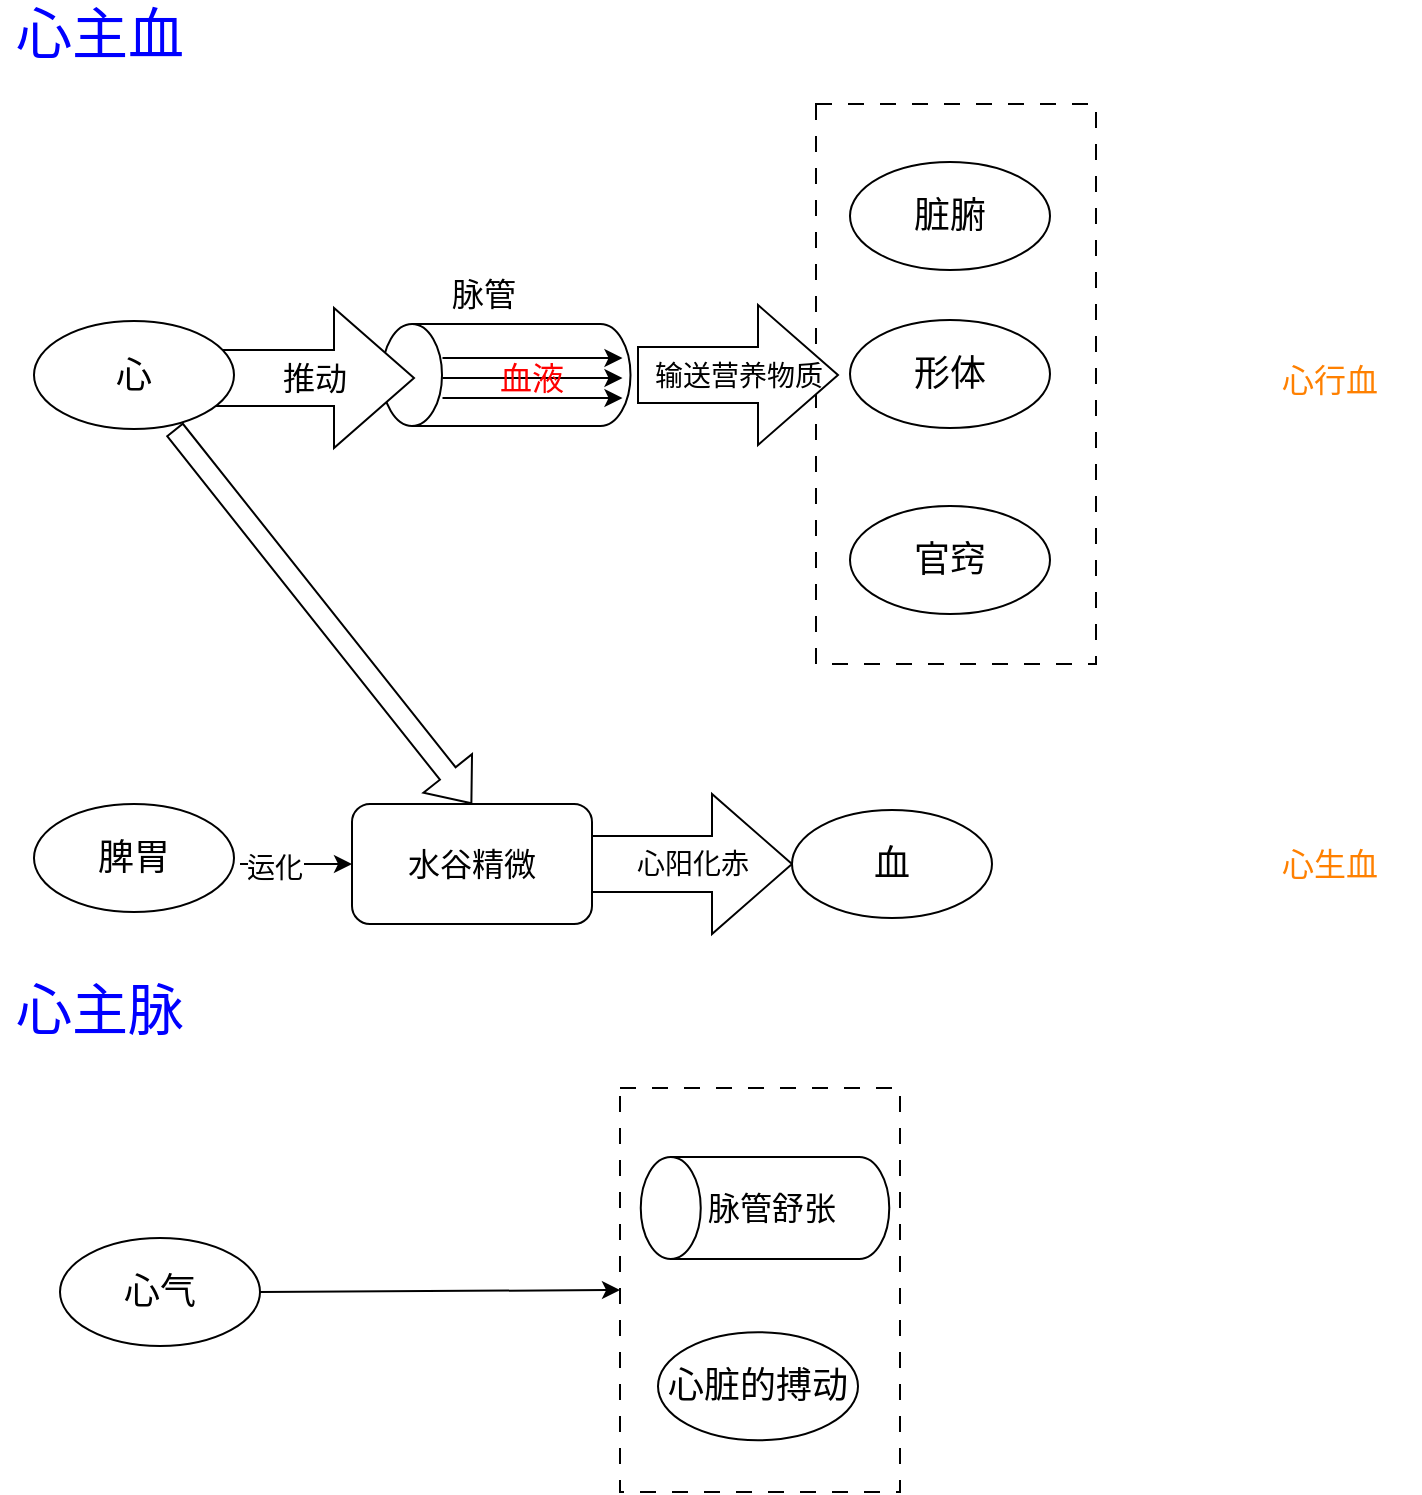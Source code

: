 <mxfile version="22.1.15" type="github">
  <diagram name="第 1 页" id="sFzYDHpx1Lzycq9LIBth">
    <mxGraphModel dx="1050" dy="557" grid="1" gridSize="10" guides="1" tooltips="1" connect="1" arrows="1" fold="1" page="1" pageScale="1" pageWidth="827" pageHeight="1169" math="0" shadow="0">
      <root>
        <mxCell id="0" />
        <mxCell id="1" parent="0" />
        <mxCell id="aVQLpjzn0uQK52kn7M1t-54" value="" style="rounded=0;whiteSpace=wrap;html=1;dashed=1;dashPattern=8 8;" vertex="1" parent="1">
          <mxGeometry x="360" y="592" width="140" height="202" as="geometry" />
        </mxCell>
        <mxCell id="aVQLpjzn0uQK52kn7M1t-24" value="" style="group" vertex="1" connectable="0" parent="1">
          <mxGeometry x="458" y="100" width="140" height="280" as="geometry" />
        </mxCell>
        <mxCell id="aVQLpjzn0uQK52kn7M1t-22" value="" style="rounded=0;whiteSpace=wrap;html=1;dashed=1;dashPattern=8 8;" vertex="1" parent="aVQLpjzn0uQK52kn7M1t-24">
          <mxGeometry width="140" height="280" as="geometry" />
        </mxCell>
        <mxCell id="aVQLpjzn0uQK52kn7M1t-19" value="官窍" style="ellipse;whiteSpace=wrap;html=1;fontSize=18;" vertex="1" parent="aVQLpjzn0uQK52kn7M1t-24">
          <mxGeometry x="17" y="201" width="100" height="54" as="geometry" />
        </mxCell>
        <mxCell id="aVQLpjzn0uQK52kn7M1t-20" value="形体" style="ellipse;whiteSpace=wrap;html=1;fontSize=18;" vertex="1" parent="aVQLpjzn0uQK52kn7M1t-24">
          <mxGeometry x="17" y="108" width="100" height="54" as="geometry" />
        </mxCell>
        <mxCell id="aVQLpjzn0uQK52kn7M1t-21" value="脏腑" style="ellipse;whiteSpace=wrap;html=1;fontSize=18;" vertex="1" parent="aVQLpjzn0uQK52kn7M1t-24">
          <mxGeometry x="17" y="29" width="100" height="54" as="geometry" />
        </mxCell>
        <mxCell id="aVQLpjzn0uQK52kn7M1t-26" value="输送营养物质" style="html=1;shadow=0;dashed=0;align=center;verticalAlign=middle;shape=mxgraph.arrows2.arrow;dy=0.6;dx=40;notch=0;fontSize=14;" vertex="1" parent="1">
          <mxGeometry x="369" y="200.5" width="100" height="70" as="geometry" />
        </mxCell>
        <mxCell id="aVQLpjzn0uQK52kn7M1t-1" value="" style="shape=cylinder3;whiteSpace=wrap;html=1;boundedLbl=1;backgroundOutline=1;size=15;rotation=-90;" vertex="1" parent="1">
          <mxGeometry x="277.63" y="173.38" width="51" height="124.25" as="geometry" />
        </mxCell>
        <mxCell id="aVQLpjzn0uQK52kn7M1t-11" value="推动" style="html=1;shadow=0;dashed=0;align=center;verticalAlign=middle;shape=mxgraph.arrows2.arrow;dy=0.6;dx=40;notch=0;fontSize=16;" vertex="1" parent="1">
          <mxGeometry x="157" y="202" width="100" height="70" as="geometry" />
        </mxCell>
        <mxCell id="aVQLpjzn0uQK52kn7M1t-8" value="" style="group" vertex="1" connectable="0" parent="1">
          <mxGeometry x="271.25" y="227" width="90" height="20" as="geometry" />
        </mxCell>
        <mxCell id="aVQLpjzn0uQK52kn7M1t-3" value="" style="endArrow=classic;html=1;rounded=0;" edge="1" parent="aVQLpjzn0uQK52kn7M1t-8">
          <mxGeometry width="50" height="50" relative="1" as="geometry">
            <mxPoint as="sourcePoint" />
            <mxPoint x="90" as="targetPoint" />
          </mxGeometry>
        </mxCell>
        <mxCell id="aVQLpjzn0uQK52kn7M1t-6" value="" style="endArrow=classic;html=1;rounded=0;" edge="1" parent="aVQLpjzn0uQK52kn7M1t-8">
          <mxGeometry width="50" height="50" relative="1" as="geometry">
            <mxPoint y="10" as="sourcePoint" />
            <mxPoint x="90" y="10" as="targetPoint" />
          </mxGeometry>
        </mxCell>
        <mxCell id="aVQLpjzn0uQK52kn7M1t-7" value="" style="endArrow=classic;html=1;rounded=0;" edge="1" parent="aVQLpjzn0uQK52kn7M1t-8">
          <mxGeometry width="50" height="50" relative="1" as="geometry">
            <mxPoint y="20" as="sourcePoint" />
            <mxPoint x="90" y="20" as="targetPoint" />
          </mxGeometry>
        </mxCell>
        <mxCell id="aVQLpjzn0uQK52kn7M1t-10" value="心" style="ellipse;whiteSpace=wrap;html=1;fontSize=18;" vertex="1" parent="1">
          <mxGeometry x="67" y="208.5" width="100" height="54" as="geometry" />
        </mxCell>
        <mxCell id="aVQLpjzn0uQK52kn7M1t-12" value="脉管" style="text;html=1;strokeColor=none;fillColor=none;align=center;verticalAlign=middle;whiteSpace=wrap;rounded=0;fontSize=16;" vertex="1" parent="1">
          <mxGeometry x="262" y="180" width="60" height="30" as="geometry" />
        </mxCell>
        <mxCell id="aVQLpjzn0uQK52kn7M1t-17" value="血液" style="text;html=1;strokeColor=none;fillColor=none;align=center;verticalAlign=middle;whiteSpace=wrap;rounded=0;fontSize=16;fontColor=#FF0000;" vertex="1" parent="1">
          <mxGeometry x="286.25" y="222" width="60" height="30" as="geometry" />
        </mxCell>
        <mxCell id="aVQLpjzn0uQK52kn7M1t-27" value="&lt;font style=&quot;font-size: 16px;&quot;&gt;心行血&lt;/font&gt;" style="text;html=1;strokeColor=none;fillColor=none;align=center;verticalAlign=middle;whiteSpace=wrap;rounded=0;fontColor=#FF8000;" vertex="1" parent="1">
          <mxGeometry x="670" y="228" width="90" height="19" as="geometry" />
        </mxCell>
        <mxCell id="aVQLpjzn0uQK52kn7M1t-28" value="脾胃" style="ellipse;whiteSpace=wrap;html=1;fontSize=18;" vertex="1" parent="1">
          <mxGeometry x="67" y="450" width="100" height="54" as="geometry" />
        </mxCell>
        <mxCell id="aVQLpjzn0uQK52kn7M1t-29" value="水谷精微" style="rounded=1;whiteSpace=wrap;html=1;fontSize=16;" vertex="1" parent="1">
          <mxGeometry x="226" y="450" width="120" height="60" as="geometry" />
        </mxCell>
        <mxCell id="aVQLpjzn0uQK52kn7M1t-30" value="" style="endArrow=classic;html=1;rounded=0;entryX=0;entryY=0.5;entryDx=0;entryDy=0;" edge="1" parent="1" target="aVQLpjzn0uQK52kn7M1t-29">
          <mxGeometry width="50" height="50" relative="1" as="geometry">
            <mxPoint x="170" y="480" as="sourcePoint" />
            <mxPoint x="220" y="430" as="targetPoint" />
          </mxGeometry>
        </mxCell>
        <mxCell id="aVQLpjzn0uQK52kn7M1t-37" value="&lt;font style=&quot;font-size: 14px;&quot;&gt;运化&lt;/font&gt;" style="edgeLabel;html=1;align=center;verticalAlign=middle;resizable=0;points=[];" vertex="1" connectable="0" parent="aVQLpjzn0uQK52kn7M1t-30">
          <mxGeometry x="-0.4" y="-2" relative="1" as="geometry">
            <mxPoint as="offset" />
          </mxGeometry>
        </mxCell>
        <mxCell id="aVQLpjzn0uQK52kn7M1t-31" value="" style="shape=flexArrow;endArrow=classic;html=1;rounded=0;exitX=0.702;exitY=1.002;exitDx=0;exitDy=0;exitPerimeter=0;entryX=0.5;entryY=0;entryDx=0;entryDy=0;" edge="1" parent="1" source="aVQLpjzn0uQK52kn7M1t-10" target="aVQLpjzn0uQK52kn7M1t-29">
          <mxGeometry width="50" height="50" relative="1" as="geometry">
            <mxPoint x="390" y="410" as="sourcePoint" />
            <mxPoint x="440" y="360" as="targetPoint" />
          </mxGeometry>
        </mxCell>
        <mxCell id="aVQLpjzn0uQK52kn7M1t-35" value="心阳化赤" style="html=1;shadow=0;dashed=0;align=center;verticalAlign=middle;shape=mxgraph.arrows2.arrow;dy=0.6;dx=40;notch=0;fontSize=14;" vertex="1" parent="1">
          <mxGeometry x="346" y="445" width="100" height="70" as="geometry" />
        </mxCell>
        <mxCell id="aVQLpjzn0uQK52kn7M1t-36" value="血" style="ellipse;whiteSpace=wrap;html=1;fontSize=18;" vertex="1" parent="1">
          <mxGeometry x="446" y="453" width="100" height="54" as="geometry" />
        </mxCell>
        <mxCell id="aVQLpjzn0uQK52kn7M1t-39" value="&lt;font style=&quot;font-size: 16px;&quot;&gt;心生血&lt;/font&gt;" style="text;html=1;strokeColor=none;fillColor=none;align=center;verticalAlign=middle;whiteSpace=wrap;rounded=0;fontColor=#FF8000;" vertex="1" parent="1">
          <mxGeometry x="670" y="470.5" width="90" height="19" as="geometry" />
        </mxCell>
        <mxCell id="aVQLpjzn0uQK52kn7M1t-40" value="心主血" style="text;html=1;strokeColor=none;fillColor=none;align=center;verticalAlign=middle;whiteSpace=wrap;rounded=0;fontSize=28;fontColor=#0000FF;" vertex="1" parent="1">
          <mxGeometry x="50" y="50" width="100" height="30" as="geometry" />
        </mxCell>
        <mxCell id="aVQLpjzn0uQK52kn7M1t-41" value="心主脉" style="text;html=1;strokeColor=none;fillColor=none;align=center;verticalAlign=middle;whiteSpace=wrap;rounded=0;fontSize=28;fontColor=#0000FF;" vertex="1" parent="1">
          <mxGeometry x="50" y="538" width="100" height="30" as="geometry" />
        </mxCell>
        <mxCell id="aVQLpjzn0uQK52kn7M1t-42" value="" style="shape=cylinder3;whiteSpace=wrap;html=1;boundedLbl=1;backgroundOutline=1;size=15;rotation=-90;" vertex="1" parent="1">
          <mxGeometry x="407" y="589.88" width="51" height="124.25" as="geometry" />
        </mxCell>
        <mxCell id="aVQLpjzn0uQK52kn7M1t-43" value="心气" style="ellipse;whiteSpace=wrap;html=1;fontSize=18;" vertex="1" parent="1">
          <mxGeometry x="80" y="667.01" width="100" height="54" as="geometry" />
        </mxCell>
        <mxCell id="aVQLpjzn0uQK52kn7M1t-45" value="脉管舒张" style="text;html=1;strokeColor=none;fillColor=none;align=center;verticalAlign=middle;whiteSpace=wrap;rounded=0;fontSize=16;" vertex="1" parent="1">
          <mxGeometry x="400" y="637.01" width="72" height="30" as="geometry" />
        </mxCell>
        <mxCell id="aVQLpjzn0uQK52kn7M1t-48" value="心脏的搏动" style="ellipse;whiteSpace=wrap;html=1;fontSize=18;" vertex="1" parent="1">
          <mxGeometry x="379" y="714.13" width="100" height="54" as="geometry" />
        </mxCell>
        <mxCell id="aVQLpjzn0uQK52kn7M1t-55" value="" style="endArrow=classic;html=1;rounded=0;entryX=0;entryY=0.5;entryDx=0;entryDy=0;exitX=1;exitY=0.5;exitDx=0;exitDy=0;" edge="1" parent="1" source="aVQLpjzn0uQK52kn7M1t-43" target="aVQLpjzn0uQK52kn7M1t-54">
          <mxGeometry width="50" height="50" relative="1" as="geometry">
            <mxPoint x="180" y="690" as="sourcePoint" />
            <mxPoint x="230" y="640" as="targetPoint" />
          </mxGeometry>
        </mxCell>
      </root>
    </mxGraphModel>
  </diagram>
</mxfile>
